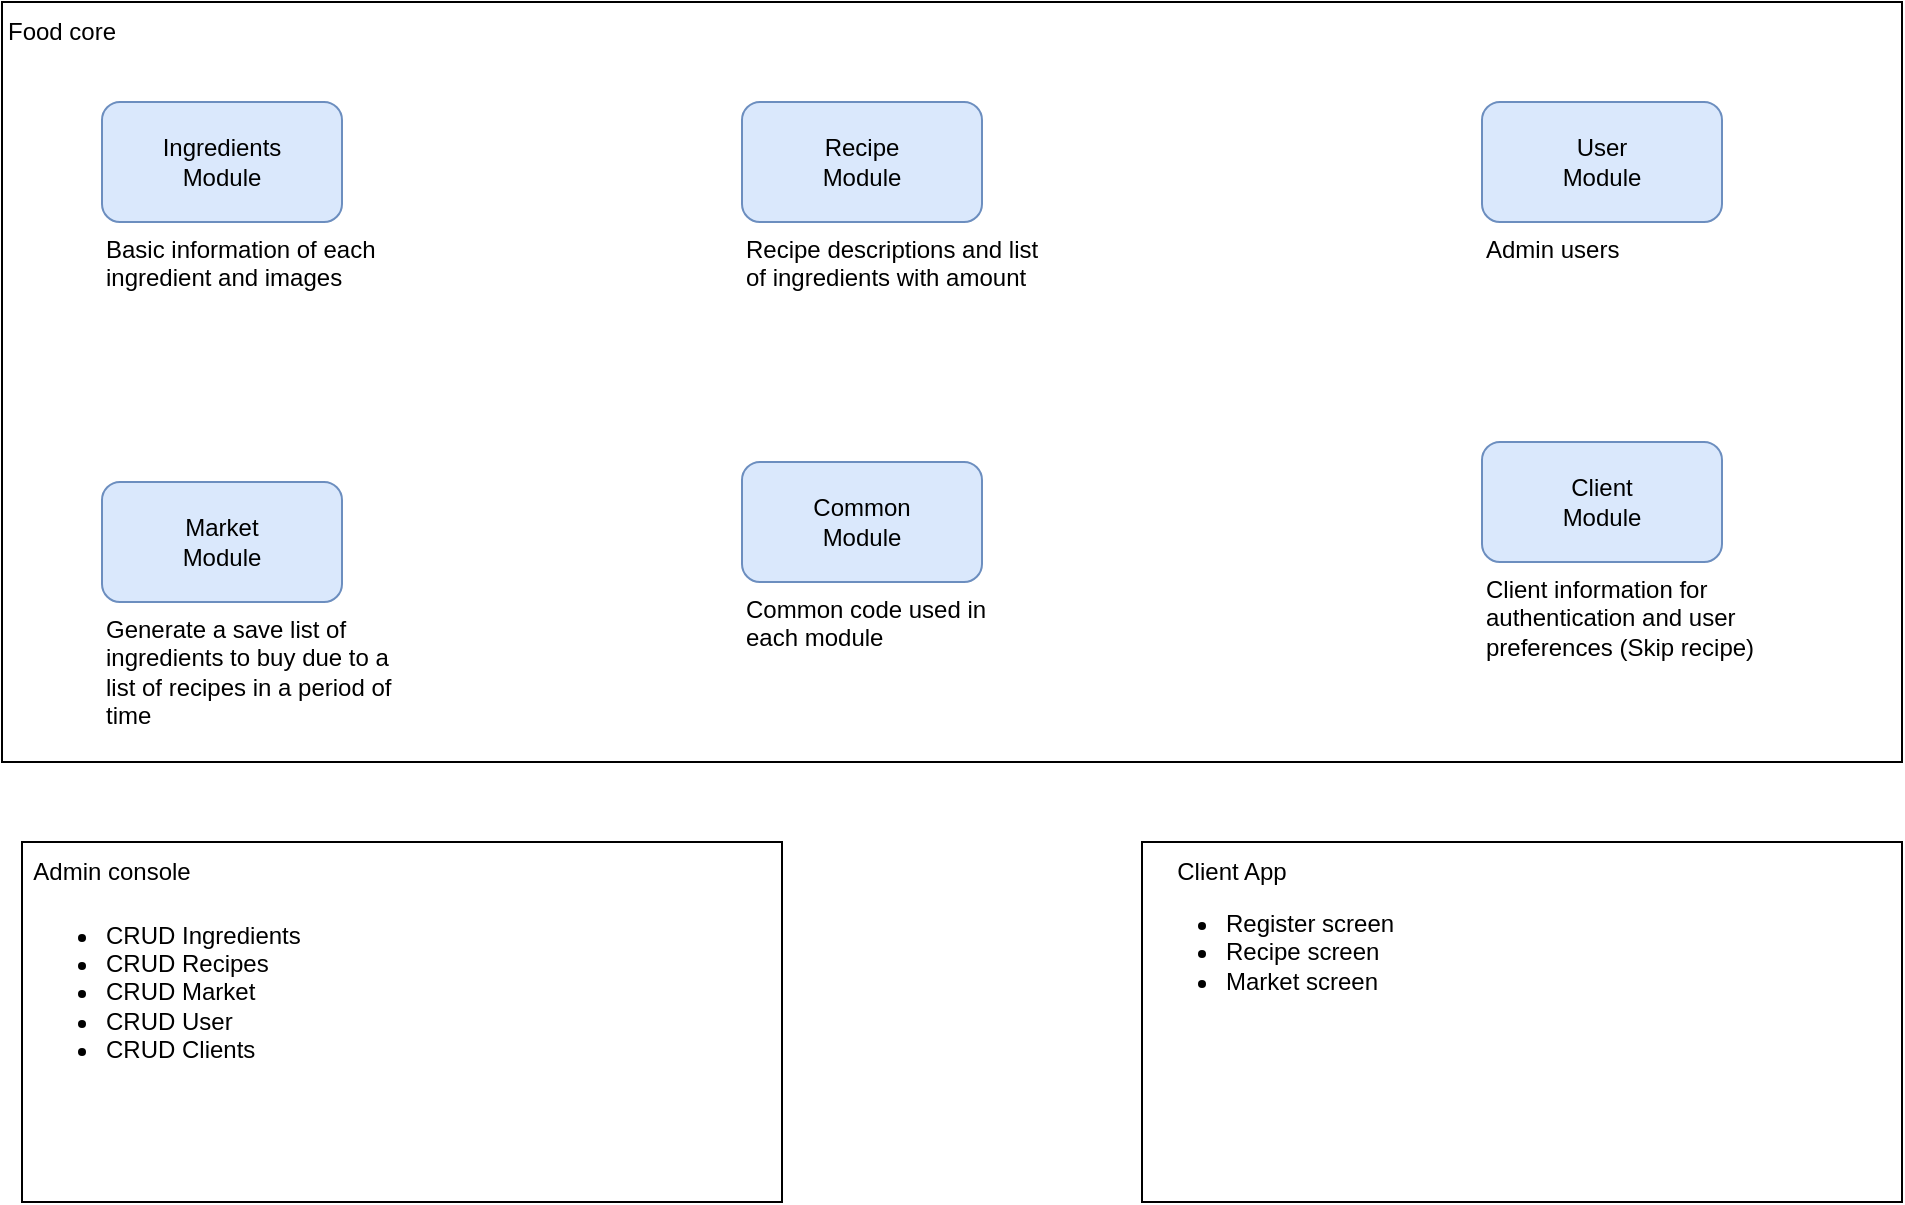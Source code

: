<mxfile version="20.8.20" type="github">
  <diagram id="7gcUSTIZ7YSJ5vT40chW" name="Page-1">
    <mxGraphModel dx="2074" dy="1148" grid="1" gridSize="10" guides="1" tooltips="1" connect="1" arrows="1" fold="1" page="1" pageScale="1" pageWidth="1169" pageHeight="827" math="0" shadow="0">
      <root>
        <mxCell id="0" />
        <mxCell id="1" parent="0" />
        <mxCell id="-Haki4pPXv-U89f8J86F-23" value="" style="rounded=0;whiteSpace=wrap;html=1;" vertex="1" parent="1">
          <mxGeometry x="30" y="60" width="950" height="380" as="geometry" />
        </mxCell>
        <mxCell id="-Haki4pPXv-U89f8J86F-7" value="Recipe&lt;br&gt;Module" style="rounded=1;whiteSpace=wrap;html=1;fillColor=#dae8fc;strokeColor=#6c8ebf;" vertex="1" parent="1">
          <mxGeometry x="400" y="110" width="120" height="60" as="geometry" />
        </mxCell>
        <mxCell id="-Haki4pPXv-U89f8J86F-5" value="Ingredients&lt;br&gt;Module" style="rounded=1;whiteSpace=wrap;html=1;fillColor=#dae8fc;strokeColor=#6c8ebf;" vertex="1" parent="1">
          <mxGeometry x="80" y="110" width="120" height="60" as="geometry" />
        </mxCell>
        <mxCell id="-Haki4pPXv-U89f8J86F-8" value="User&lt;br&gt;Module" style="rounded=1;whiteSpace=wrap;html=1;fillColor=#dae8fc;strokeColor=#6c8ebf;" vertex="1" parent="1">
          <mxGeometry x="770" y="110" width="120" height="60" as="geometry" />
        </mxCell>
        <mxCell id="-Haki4pPXv-U89f8J86F-12" value="Market&lt;br&gt;Module" style="rounded=1;whiteSpace=wrap;html=1;fillColor=#dae8fc;strokeColor=#6c8ebf;" vertex="1" parent="1">
          <mxGeometry x="80" y="300" width="120" height="60" as="geometry" />
        </mxCell>
        <mxCell id="-Haki4pPXv-U89f8J86F-11" value="Common&lt;br&gt;Module" style="rounded=1;whiteSpace=wrap;html=1;fillColor=#dae8fc;strokeColor=#6c8ebf;" vertex="1" parent="1">
          <mxGeometry x="400" y="290" width="120" height="60" as="geometry" />
        </mxCell>
        <mxCell id="-Haki4pPXv-U89f8J86F-13" value="Basic information of each ingredient and images" style="text;html=1;strokeColor=none;fillColor=none;align=left;verticalAlign=top;whiteSpace=wrap;rounded=0;" vertex="1" parent="1">
          <mxGeometry x="80" y="170" width="150" height="60" as="geometry" />
        </mxCell>
        <mxCell id="-Haki4pPXv-U89f8J86F-14" value="Recipe descriptions and list of ingredients with amount" style="text;html=1;strokeColor=none;fillColor=none;align=left;verticalAlign=top;whiteSpace=wrap;rounded=0;" vertex="1" parent="1">
          <mxGeometry x="400" y="170" width="150" height="60" as="geometry" />
        </mxCell>
        <mxCell id="-Haki4pPXv-U89f8J86F-15" value="Admin users" style="text;html=1;strokeColor=none;fillColor=none;align=left;verticalAlign=top;whiteSpace=wrap;rounded=0;" vertex="1" parent="1">
          <mxGeometry x="770" y="170" width="120" height="30" as="geometry" />
        </mxCell>
        <mxCell id="-Haki4pPXv-U89f8J86F-16" value="Generate a save list of ingredients to buy due to a list of recipes in a period of time" style="text;html=1;strokeColor=none;fillColor=none;align=left;verticalAlign=top;whiteSpace=wrap;rounded=0;" vertex="1" parent="1">
          <mxGeometry x="80" y="360" width="150" height="80" as="geometry" />
        </mxCell>
        <mxCell id="-Haki4pPXv-U89f8J86F-17" value="Common code used in each module" style="text;html=1;strokeColor=none;fillColor=none;align=left;verticalAlign=top;whiteSpace=wrap;rounded=0;" vertex="1" parent="1">
          <mxGeometry x="400" y="350" width="150" height="40" as="geometry" />
        </mxCell>
        <mxCell id="-Haki4pPXv-U89f8J86F-24" value="Food core" style="text;html=1;strokeColor=none;fillColor=none;align=center;verticalAlign=middle;whiteSpace=wrap;rounded=0;" vertex="1" parent="1">
          <mxGeometry x="30" y="60" width="60" height="30" as="geometry" />
        </mxCell>
        <mxCell id="-Haki4pPXv-U89f8J86F-25" value="" style="rounded=0;whiteSpace=wrap;html=1;" vertex="1" parent="1">
          <mxGeometry x="40" y="480" width="380" height="180" as="geometry" />
        </mxCell>
        <mxCell id="-Haki4pPXv-U89f8J86F-26" value="Admin console" style="text;html=1;strokeColor=none;fillColor=none;align=center;verticalAlign=middle;whiteSpace=wrap;rounded=0;" vertex="1" parent="1">
          <mxGeometry x="40" y="480" width="90" height="30" as="geometry" />
        </mxCell>
        <mxCell id="-Haki4pPXv-U89f8J86F-27" value="&lt;ul&gt;&lt;li&gt;CRUD Ingredients&lt;/li&gt;&lt;li&gt;CRUD Recipes&lt;/li&gt;&lt;li&gt;CRUD Market&lt;/li&gt;&lt;li&gt;CRUD User&lt;/li&gt;&lt;li&gt;CRUD Clients&lt;/li&gt;&lt;/ul&gt;" style="text;html=1;strokeColor=none;fillColor=none;align=left;verticalAlign=middle;whiteSpace=wrap;rounded=0;" vertex="1" parent="1">
          <mxGeometry x="40" y="510" width="180" height="90" as="geometry" />
        </mxCell>
        <mxCell id="-Haki4pPXv-U89f8J86F-28" value="Client&lt;br&gt;Module" style="rounded=1;whiteSpace=wrap;html=1;fillColor=#dae8fc;strokeColor=#6c8ebf;" vertex="1" parent="1">
          <mxGeometry x="770" y="280" width="120" height="60" as="geometry" />
        </mxCell>
        <mxCell id="-Haki4pPXv-U89f8J86F-29" value="Client information for authentication and user preferences (Skip recipe)" style="text;html=1;strokeColor=none;fillColor=none;align=left;verticalAlign=top;whiteSpace=wrap;rounded=0;" vertex="1" parent="1">
          <mxGeometry x="770" y="340" width="150" height="60" as="geometry" />
        </mxCell>
        <mxCell id="-Haki4pPXv-U89f8J86F-30" value="" style="rounded=0;whiteSpace=wrap;html=1;" vertex="1" parent="1">
          <mxGeometry x="600" y="480" width="380" height="180" as="geometry" />
        </mxCell>
        <mxCell id="-Haki4pPXv-U89f8J86F-31" value="Client App" style="text;html=1;strokeColor=none;fillColor=none;align=center;verticalAlign=middle;whiteSpace=wrap;rounded=0;" vertex="1" parent="1">
          <mxGeometry x="600" y="480" width="90" height="30" as="geometry" />
        </mxCell>
        <mxCell id="-Haki4pPXv-U89f8J86F-32" value="&lt;ul&gt;&lt;li&gt;Register screen&lt;/li&gt;&lt;li&gt;Recipe screen&lt;/li&gt;&lt;li&gt;Market screen&lt;/li&gt;&lt;/ul&gt;" style="text;html=1;strokeColor=none;fillColor=none;align=left;verticalAlign=middle;whiteSpace=wrap;rounded=0;" vertex="1" parent="1">
          <mxGeometry x="600" y="510" width="180" height="50" as="geometry" />
        </mxCell>
      </root>
    </mxGraphModel>
  </diagram>
</mxfile>
